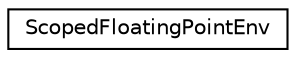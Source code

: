 digraph "Graphical Class Hierarchy"
{
 // LATEX_PDF_SIZE
  edge [fontname="Helvetica",fontsize="10",labelfontname="Helvetica",labelfontsize="10"];
  node [fontname="Helvetica",fontsize="10",shape=record];
  rankdir="LR";
  Node0 [label="ScopedFloatingPointEnv",height=0.2,width=0.4,color="black", fillcolor="white", style="filled",URL="$classoperations__research_1_1_scoped_floating_point_env.html",tooltip=" "];
}
